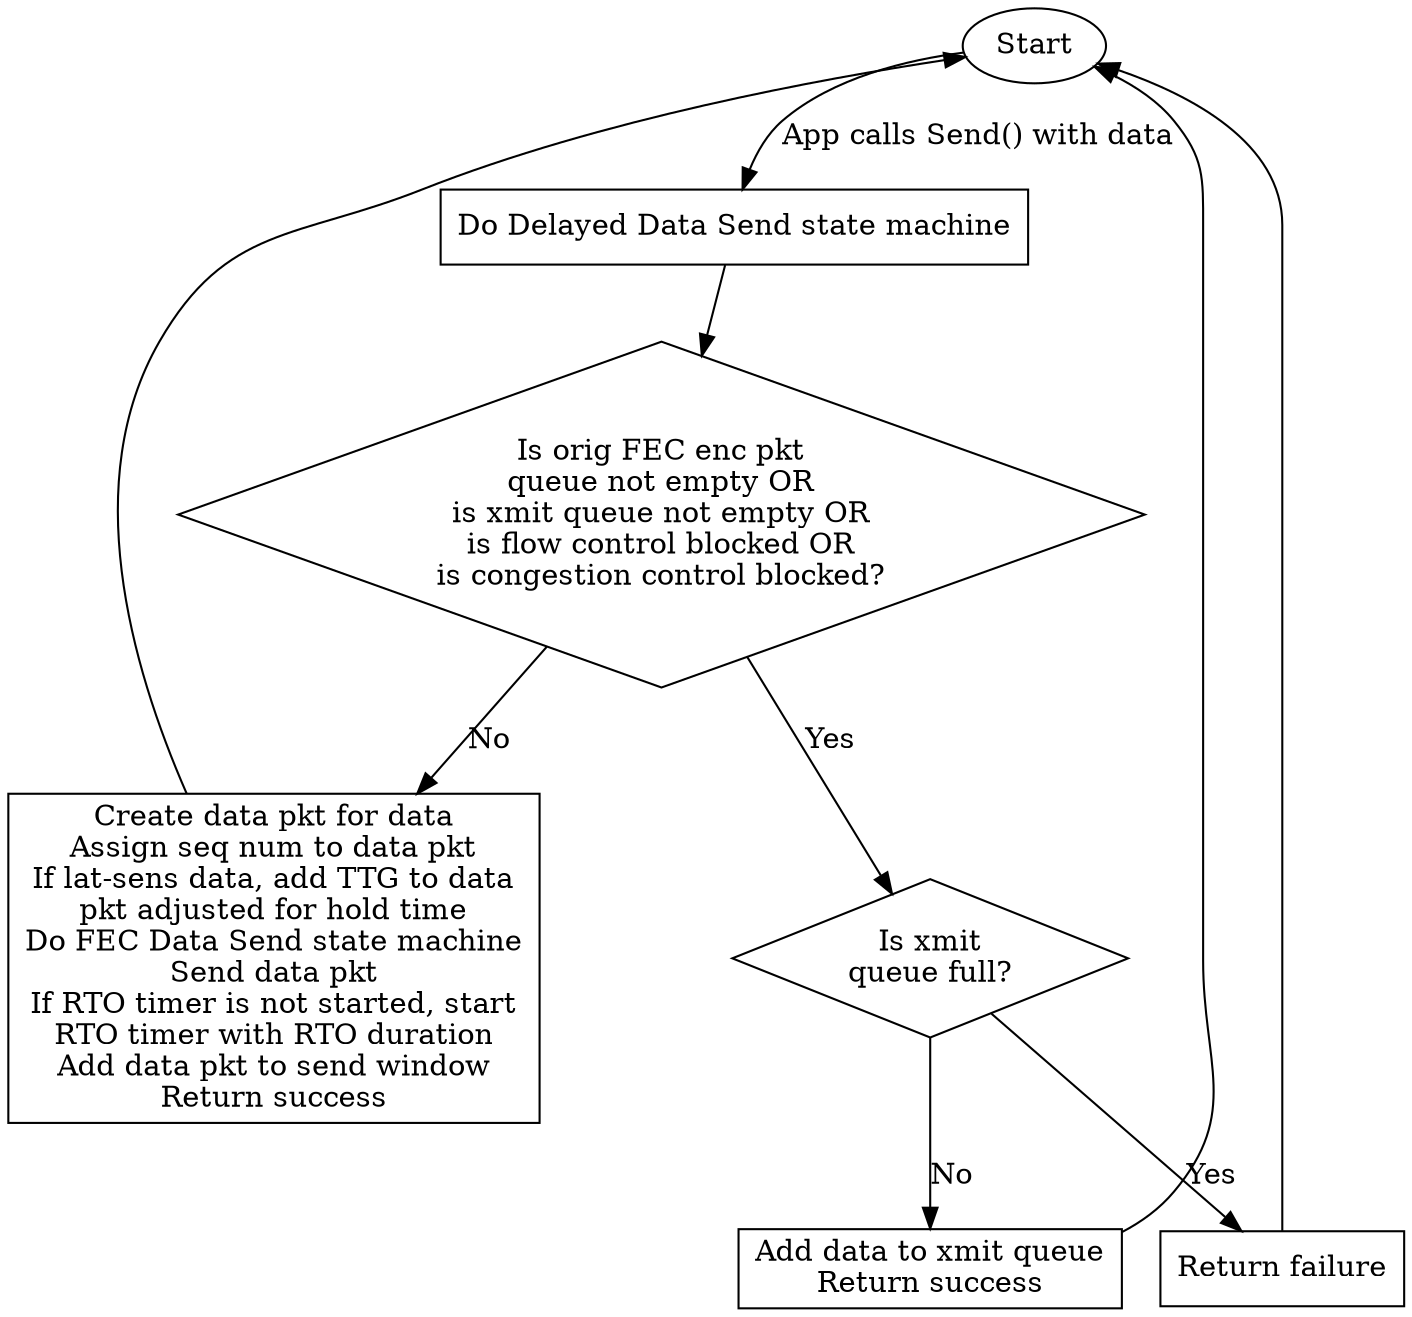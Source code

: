 digraph sliq_data_send {
    strt [ shape = ellipse, label = "Start" ];
    blk1 [ shape = box,     label = "Do Delayed Data Send state machine" ];
    blk2 [ shape = box,     label = "Create data pkt for data\nAssign seq num to data pkt\nIf lat-sens data, add TTG to data\npkt adjusted for hold time\nDo FEC Data Send state machine\nSend data pkt\nIf RTO timer is not started, start\nRTO timer with RTO duration\nAdd data pkt to send window\nReturn success" ];
    blk3 [ shape = box,     label = "Add data to xmit queue\nReturn success" ];
    blk4 [ shape = box,     label = "Return failure" ];
    dsc1 [ shape = diamond, label = "Is orig FEC enc pkt\nqueue not empty OR\nis xmit queue not empty OR\nis flow control blocked OR\nis congestion control blocked?" ];
    dsc2 [ shape = diamond, label = "Is xmit\nqueue full?" ];

    strt -> blk1 [ label = "App calls Send() with data" ];
    blk1 -> dsc1;

    dsc1 -> dsc2 [ label = "Yes" ];
    dsc1 -> blk2 [ label = "No" ];

    blk2 -> strt

    dsc2 -> blk3 [ label = "No" ];
    blk3 -> strt

    dsc2 -> blk4 [ label = "Yes" ];
    blk4 -> strt;
}
